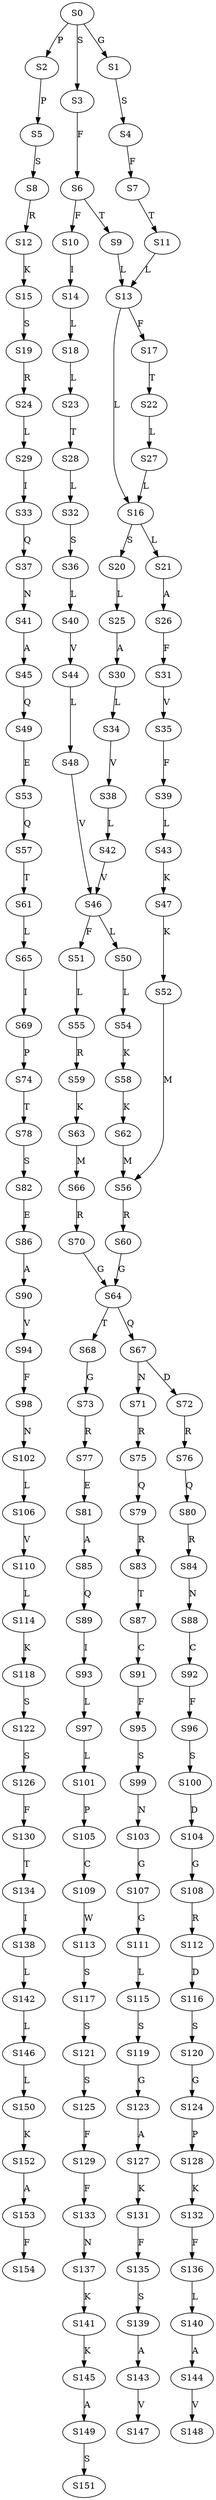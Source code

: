 strict digraph  {
	S0 -> S1 [ label = G ];
	S0 -> S2 [ label = P ];
	S0 -> S3 [ label = S ];
	S1 -> S4 [ label = S ];
	S2 -> S5 [ label = P ];
	S3 -> S6 [ label = F ];
	S4 -> S7 [ label = F ];
	S5 -> S8 [ label = S ];
	S6 -> S9 [ label = T ];
	S6 -> S10 [ label = F ];
	S7 -> S11 [ label = T ];
	S8 -> S12 [ label = R ];
	S9 -> S13 [ label = L ];
	S10 -> S14 [ label = I ];
	S11 -> S13 [ label = L ];
	S12 -> S15 [ label = K ];
	S13 -> S16 [ label = L ];
	S13 -> S17 [ label = F ];
	S14 -> S18 [ label = L ];
	S15 -> S19 [ label = S ];
	S16 -> S20 [ label = S ];
	S16 -> S21 [ label = L ];
	S17 -> S22 [ label = T ];
	S18 -> S23 [ label = L ];
	S19 -> S24 [ label = R ];
	S20 -> S25 [ label = L ];
	S21 -> S26 [ label = A ];
	S22 -> S27 [ label = L ];
	S23 -> S28 [ label = T ];
	S24 -> S29 [ label = L ];
	S25 -> S30 [ label = A ];
	S26 -> S31 [ label = F ];
	S27 -> S16 [ label = L ];
	S28 -> S32 [ label = L ];
	S29 -> S33 [ label = I ];
	S30 -> S34 [ label = L ];
	S31 -> S35 [ label = V ];
	S32 -> S36 [ label = S ];
	S33 -> S37 [ label = Q ];
	S34 -> S38 [ label = V ];
	S35 -> S39 [ label = F ];
	S36 -> S40 [ label = L ];
	S37 -> S41 [ label = N ];
	S38 -> S42 [ label = L ];
	S39 -> S43 [ label = L ];
	S40 -> S44 [ label = V ];
	S41 -> S45 [ label = A ];
	S42 -> S46 [ label = V ];
	S43 -> S47 [ label = K ];
	S44 -> S48 [ label = L ];
	S45 -> S49 [ label = Q ];
	S46 -> S50 [ label = L ];
	S46 -> S51 [ label = F ];
	S47 -> S52 [ label = K ];
	S48 -> S46 [ label = V ];
	S49 -> S53 [ label = E ];
	S50 -> S54 [ label = L ];
	S51 -> S55 [ label = L ];
	S52 -> S56 [ label = M ];
	S53 -> S57 [ label = Q ];
	S54 -> S58 [ label = K ];
	S55 -> S59 [ label = R ];
	S56 -> S60 [ label = R ];
	S57 -> S61 [ label = T ];
	S58 -> S62 [ label = K ];
	S59 -> S63 [ label = K ];
	S60 -> S64 [ label = G ];
	S61 -> S65 [ label = L ];
	S62 -> S56 [ label = M ];
	S63 -> S66 [ label = M ];
	S64 -> S67 [ label = Q ];
	S64 -> S68 [ label = T ];
	S65 -> S69 [ label = I ];
	S66 -> S70 [ label = R ];
	S67 -> S71 [ label = N ];
	S67 -> S72 [ label = D ];
	S68 -> S73 [ label = G ];
	S69 -> S74 [ label = P ];
	S70 -> S64 [ label = G ];
	S71 -> S75 [ label = R ];
	S72 -> S76 [ label = R ];
	S73 -> S77 [ label = R ];
	S74 -> S78 [ label = T ];
	S75 -> S79 [ label = Q ];
	S76 -> S80 [ label = Q ];
	S77 -> S81 [ label = E ];
	S78 -> S82 [ label = S ];
	S79 -> S83 [ label = R ];
	S80 -> S84 [ label = R ];
	S81 -> S85 [ label = A ];
	S82 -> S86 [ label = E ];
	S83 -> S87 [ label = T ];
	S84 -> S88 [ label = N ];
	S85 -> S89 [ label = Q ];
	S86 -> S90 [ label = A ];
	S87 -> S91 [ label = C ];
	S88 -> S92 [ label = C ];
	S89 -> S93 [ label = I ];
	S90 -> S94 [ label = V ];
	S91 -> S95 [ label = F ];
	S92 -> S96 [ label = F ];
	S93 -> S97 [ label = L ];
	S94 -> S98 [ label = F ];
	S95 -> S99 [ label = S ];
	S96 -> S100 [ label = S ];
	S97 -> S101 [ label = L ];
	S98 -> S102 [ label = N ];
	S99 -> S103 [ label = N ];
	S100 -> S104 [ label = D ];
	S101 -> S105 [ label = P ];
	S102 -> S106 [ label = L ];
	S103 -> S107 [ label = G ];
	S104 -> S108 [ label = G ];
	S105 -> S109 [ label = C ];
	S106 -> S110 [ label = V ];
	S107 -> S111 [ label = G ];
	S108 -> S112 [ label = R ];
	S109 -> S113 [ label = W ];
	S110 -> S114 [ label = L ];
	S111 -> S115 [ label = L ];
	S112 -> S116 [ label = D ];
	S113 -> S117 [ label = S ];
	S114 -> S118 [ label = K ];
	S115 -> S119 [ label = S ];
	S116 -> S120 [ label = S ];
	S117 -> S121 [ label = S ];
	S118 -> S122 [ label = S ];
	S119 -> S123 [ label = G ];
	S120 -> S124 [ label = G ];
	S121 -> S125 [ label = S ];
	S122 -> S126 [ label = S ];
	S123 -> S127 [ label = A ];
	S124 -> S128 [ label = P ];
	S125 -> S129 [ label = F ];
	S126 -> S130 [ label = F ];
	S127 -> S131 [ label = K ];
	S128 -> S132 [ label = K ];
	S129 -> S133 [ label = F ];
	S130 -> S134 [ label = T ];
	S131 -> S135 [ label = F ];
	S132 -> S136 [ label = F ];
	S133 -> S137 [ label = N ];
	S134 -> S138 [ label = I ];
	S135 -> S139 [ label = S ];
	S136 -> S140 [ label = L ];
	S137 -> S141 [ label = K ];
	S138 -> S142 [ label = L ];
	S139 -> S143 [ label = A ];
	S140 -> S144 [ label = A ];
	S141 -> S145 [ label = K ];
	S142 -> S146 [ label = L ];
	S143 -> S147 [ label = V ];
	S144 -> S148 [ label = V ];
	S145 -> S149 [ label = A ];
	S146 -> S150 [ label = L ];
	S149 -> S151 [ label = S ];
	S150 -> S152 [ label = K ];
	S152 -> S153 [ label = A ];
	S153 -> S154 [ label = F ];
}
